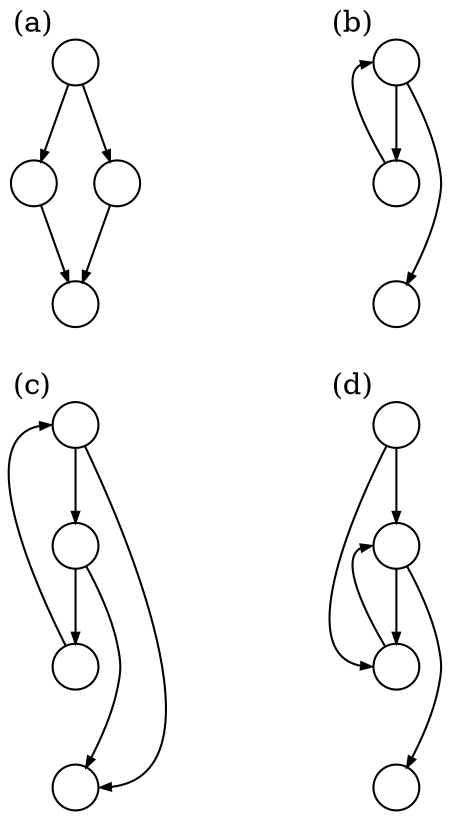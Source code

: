 // https://commons.wikimedia.org/wiki/File:Some_types_of_control_flow_graphs.svg
digraph CFG_examples {
  node [shape=circle width=0.3 height=0.3 label="" fixedsize=true]
  edge [arrowsize=0.5]
  if -> { then; else } -> fi
  while -> body [weight=3]
  body -> while:w
  while -> end
  body -> end [style="invis" weight=3]
  fi -> exit1 [style="invis"]
  exit1 -> exit2
  exit2 -> body2 [weight=4]
  body2 -> exit1:w
  exit1 -> out:e
  exit2 -> out
  body2 -> out [style="invis" weight=4]
  end -> top [style="invis"]
  top -> entry1 [weight=2]
  entry1 -> out2
  top -> entry2:w 
  entry1 -> entry2 [weight=4]
  entry2 -> entry1:w
  entry2 -> out2 [style="invis" weight=4]
  if [xlabel = "(a)"]
  while [xlabel = "(b)"]
  exit1 [xlabel = "(c)"]
  top [xlabel = "(d)"]
} /*end digraph*/